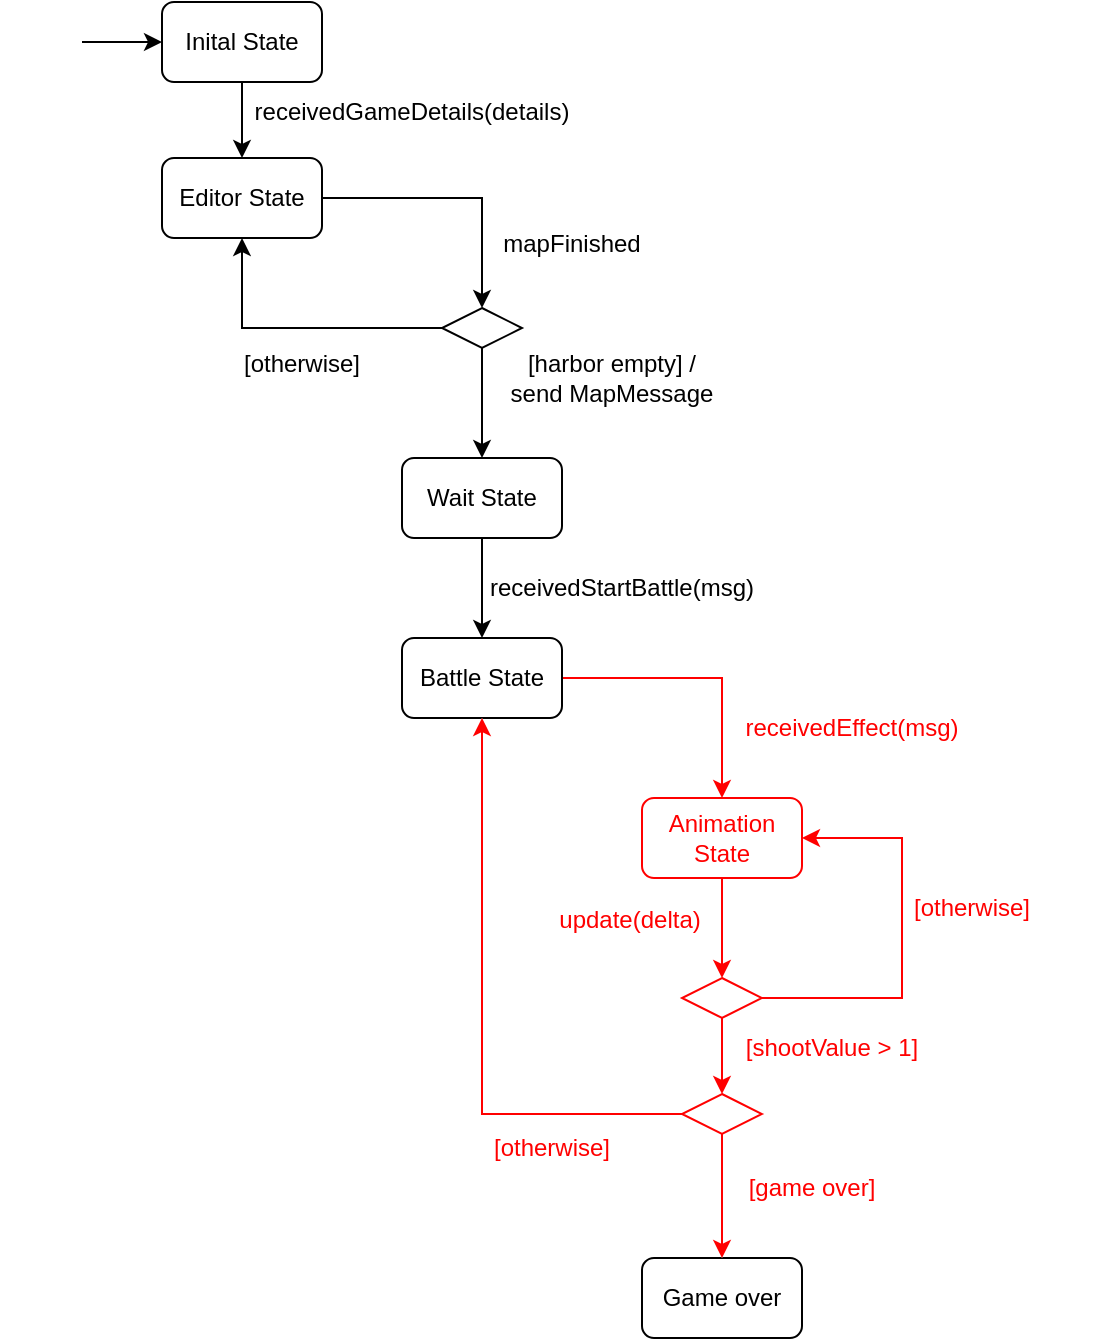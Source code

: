 <mxfile version="24.7.17">
  <diagram name="Page-1" id="58cdce13-f638-feb5-8d6f-7d28b1aa9fa0">
    <mxGraphModel dx="1888" dy="758" grid="1" gridSize="10" guides="1" tooltips="1" connect="1" arrows="1" fold="1" page="1" pageScale="1" pageWidth="1100" pageHeight="850" background="none" math="0" shadow="0">
      <root>
        <mxCell id="0" />
        <mxCell id="1" parent="0" />
        <mxCell id="PvtSx2TE44ImXU76YJWu-1" value="" style="ellipse;html=1;shape=startState;rounded=1;shadow=0;comic=0;labelBackgroundColor=none;fontFamily=Verdana;fontSize=12;align=center;direction=south;strokeColor=#FFFFFF;fillColor=default;" parent="1" vertex="1">
          <mxGeometry x="120" y="122" width="40" height="40" as="geometry" />
        </mxCell>
        <mxCell id="PvtSx2TE44ImXU76YJWu-2" value="" style="endArrow=classic;html=1;rounded=0;" parent="1" edge="1">
          <mxGeometry width="50" height="50" relative="1" as="geometry">
            <mxPoint x="160" y="142" as="sourcePoint" />
            <mxPoint x="200" y="142" as="targetPoint" />
          </mxGeometry>
        </mxCell>
        <mxCell id="RBfQREDh2JjxDHH6yEw3-2" style="edgeStyle=orthogonalEdgeStyle;rounded=0;orthogonalLoop=1;jettySize=auto;html=1;exitX=0.5;exitY=1;exitDx=0;exitDy=0;entryX=0.5;entryY=0;entryDx=0;entryDy=0;" parent="1" source="PvtSx2TE44ImXU76YJWu-3" target="PvtSx2TE44ImXU76YJWu-4" edge="1">
          <mxGeometry relative="1" as="geometry" />
        </mxCell>
        <mxCell id="PvtSx2TE44ImXU76YJWu-3" value="Inital State" style="rounded=1;whiteSpace=wrap;html=1;" parent="1" vertex="1">
          <mxGeometry x="200" y="122" width="80" height="40" as="geometry" />
        </mxCell>
        <mxCell id="PvtSx2TE44ImXU76YJWu-15" style="edgeStyle=orthogonalEdgeStyle;rounded=0;orthogonalLoop=1;jettySize=auto;html=1;exitX=1;exitY=0.5;exitDx=0;exitDy=0;entryX=0.5;entryY=0;entryDx=0;entryDy=0;" parent="1" source="PvtSx2TE44ImXU76YJWu-4" target="PvtSx2TE44ImXU76YJWu-13" edge="1">
          <mxGeometry relative="1" as="geometry" />
        </mxCell>
        <mxCell id="PvtSx2TE44ImXU76YJWu-4" value="Editor State" style="rounded=1;whiteSpace=wrap;html=1;" parent="1" vertex="1">
          <mxGeometry x="200" y="200" width="80" height="40" as="geometry" />
        </mxCell>
        <mxCell id="CxJqoCwi-yU1Qsi8TlNJ-1" style="edgeStyle=orthogonalEdgeStyle;rounded=0;orthogonalLoop=1;jettySize=auto;html=1;entryX=0.5;entryY=0;entryDx=0;entryDy=0;strokeColor=#FF0000;" edge="1" parent="1" source="PvtSx2TE44ImXU76YJWu-5" target="PvtSx2TE44ImXU76YJWu-6">
          <mxGeometry relative="1" as="geometry" />
        </mxCell>
        <mxCell id="PvtSx2TE44ImXU76YJWu-5" value="Battle State" style="rounded=1;whiteSpace=wrap;html=1;" parent="1" vertex="1">
          <mxGeometry x="320" y="440" width="80" height="40" as="geometry" />
        </mxCell>
        <mxCell id="CxJqoCwi-yU1Qsi8TlNJ-4" style="edgeStyle=orthogonalEdgeStyle;rounded=0;orthogonalLoop=1;jettySize=auto;html=1;entryX=0.5;entryY=0;entryDx=0;entryDy=0;strokeColor=#FF0000;" edge="1" parent="1" source="PvtSx2TE44ImXU76YJWu-6" target="CxJqoCwi-yU1Qsi8TlNJ-3">
          <mxGeometry relative="1" as="geometry" />
        </mxCell>
        <mxCell id="PvtSx2TE44ImXU76YJWu-6" value="Animation State" style="rounded=1;whiteSpace=wrap;html=1;strokeColor=#FF0000;fontColor=#FF0000;" parent="1" vertex="1">
          <mxGeometry x="440" y="520" width="80" height="40" as="geometry" />
        </mxCell>
        <mxCell id="PvtSx2TE44ImXU76YJWu-7" value="Game over" style="rounded=1;whiteSpace=wrap;html=1;" parent="1" vertex="1">
          <mxGeometry x="440" y="750" width="80" height="40" as="geometry" />
        </mxCell>
        <mxCell id="PvtSx2TE44ImXU76YJWu-16" style="edgeStyle=orthogonalEdgeStyle;rounded=0;orthogonalLoop=1;jettySize=auto;html=1;exitX=0.5;exitY=1;exitDx=0;exitDy=0;" parent="1" source="PvtSx2TE44ImXU76YJWu-13" edge="1">
          <mxGeometry relative="1" as="geometry">
            <mxPoint x="360" y="350" as="targetPoint" />
          </mxGeometry>
        </mxCell>
        <mxCell id="PvtSx2TE44ImXU76YJWu-17" style="edgeStyle=orthogonalEdgeStyle;rounded=0;orthogonalLoop=1;jettySize=auto;html=1;exitX=0;exitY=0.5;exitDx=0;exitDy=0;entryX=0.5;entryY=1;entryDx=0;entryDy=0;" parent="1" source="PvtSx2TE44ImXU76YJWu-13" target="PvtSx2TE44ImXU76YJWu-4" edge="1">
          <mxGeometry relative="1" as="geometry" />
        </mxCell>
        <mxCell id="PvtSx2TE44ImXU76YJWu-13" value="" style="rhombus;whiteSpace=wrap;html=1;" parent="1" vertex="1">
          <mxGeometry x="340" y="275" width="40" height="20" as="geometry" />
        </mxCell>
        <mxCell id="PvtSx2TE44ImXU76YJWu-28" value="mapFinished" style="text;html=1;align=center;verticalAlign=middle;whiteSpace=wrap;rounded=0;" parent="1" vertex="1">
          <mxGeometry x="360" y="228" width="90" height="30" as="geometry" />
        </mxCell>
        <mxCell id="PvtSx2TE44ImXU76YJWu-29" value="[harbor empty] /&lt;br&gt;send MapMessage" style="text;html=1;align=center;verticalAlign=middle;whiteSpace=wrap;rounded=0;" parent="1" vertex="1">
          <mxGeometry x="360" y="295" width="130" height="30" as="geometry" />
        </mxCell>
        <mxCell id="PvtSx2TE44ImXU76YJWu-30" value="[otherwise]" style="text;html=1;align=center;verticalAlign=middle;whiteSpace=wrap;rounded=0;" parent="1" vertex="1">
          <mxGeometry x="240" y="288" width="60" height="30" as="geometry" />
        </mxCell>
        <mxCell id="PvtSx2TE44ImXU76YJWu-33" value="" style="endArrow=classic;html=1;rounded=0;exitX=0.5;exitY=1;exitDx=0;exitDy=0;entryX=0.5;entryY=0;entryDx=0;entryDy=0;strokeColor=#FFFFFF;fontColor=default;" parent="1" source="CxJqoCwi-yU1Qsi8TlNJ-6" target="PvtSx2TE44ImXU76YJWu-7" edge="1">
          <mxGeometry width="50" height="50" relative="1" as="geometry">
            <mxPoint x="480" y="648" as="sourcePoint" />
            <mxPoint x="630" y="548" as="targetPoint" />
          </mxGeometry>
        </mxCell>
        <mxCell id="PvtSx2TE44ImXU76YJWu-34" value="" style="endArrow=classic;html=1;rounded=0;exitX=0;exitY=0.5;exitDx=0;exitDy=0;entryX=0.5;entryY=1;entryDx=0;entryDy=0;strokeColor=#FFFFFF;fontColor=default;" parent="1" target="PvtSx2TE44ImXU76YJWu-5" edge="1">
          <mxGeometry width="50" height="50" relative="1" as="geometry">
            <mxPoint x="460" y="638" as="sourcePoint" />
            <mxPoint x="630" y="548" as="targetPoint" />
            <Array as="points">
              <mxPoint x="360" y="638" />
            </Array>
          </mxGeometry>
        </mxCell>
        <mxCell id="PvtSx2TE44ImXU76YJWu-40" value="[otherwise]" style="text;html=1;align=center;verticalAlign=middle;whiteSpace=wrap;rounded=0;fontColor=#FFFFFF;" parent="1" vertex="1">
          <mxGeometry x="330" y="638" width="60" height="30" as="geometry" />
        </mxCell>
        <mxCell id="RBfQREDh2JjxDHH6yEw3-3" value="receivedGameDetails(details)" style="text;html=1;align=center;verticalAlign=middle;whiteSpace=wrap;rounded=0;" parent="1" vertex="1">
          <mxGeometry x="240" y="162" width="170" height="30" as="geometry" />
        </mxCell>
        <mxCell id="RBfQREDh2JjxDHH6yEw3-6" style="edgeStyle=orthogonalEdgeStyle;rounded=0;orthogonalLoop=1;jettySize=auto;html=1;exitX=0.5;exitY=1;exitDx=0;exitDy=0;" parent="1" source="RBfQREDh2JjxDHH6yEw3-4" target="PvtSx2TE44ImXU76YJWu-5" edge="1">
          <mxGeometry relative="1" as="geometry" />
        </mxCell>
        <mxCell id="RBfQREDh2JjxDHH6yEw3-4" value="Wait State" style="rounded=1;whiteSpace=wrap;html=1;" parent="1" vertex="1">
          <mxGeometry x="320" y="350" width="80" height="40" as="geometry" />
        </mxCell>
        <mxCell id="RBfQREDh2JjxDHH6yEw3-7" value="receivedStartBattle(msg)" style="text;html=1;align=center;verticalAlign=middle;whiteSpace=wrap;rounded=0;" parent="1" vertex="1">
          <mxGeometry x="360" y="400" width="140" height="30" as="geometry" />
        </mxCell>
        <mxCell id="RBfQREDh2JjxDHH6yEw3-11" value="[otherwise]" style="text;html=1;align=center;verticalAlign=middle;whiteSpace=wrap;rounded=0;fontColor=#FF0000;" parent="1" vertex="1">
          <mxGeometry x="540" y="560" width="130" height="30" as="geometry" />
        </mxCell>
        <mxCell id="CxJqoCwi-yU1Qsi8TlNJ-2" value="receivedEffect(msg)" style="text;html=1;align=center;verticalAlign=middle;whiteSpace=wrap;rounded=0;fontColor=#FF0000;" vertex="1" parent="1">
          <mxGeometry x="480" y="470" width="130" height="30" as="geometry" />
        </mxCell>
        <mxCell id="CxJqoCwi-yU1Qsi8TlNJ-5" style="edgeStyle=orthogonalEdgeStyle;rounded=0;orthogonalLoop=1;jettySize=auto;html=1;entryX=1;entryY=0.5;entryDx=0;entryDy=0;strokeColor=#FF0000;" edge="1" parent="1" source="CxJqoCwi-yU1Qsi8TlNJ-3" target="PvtSx2TE44ImXU76YJWu-6">
          <mxGeometry relative="1" as="geometry">
            <Array as="points">
              <mxPoint x="570" y="620" />
              <mxPoint x="570" y="540" />
            </Array>
          </mxGeometry>
        </mxCell>
        <mxCell id="CxJqoCwi-yU1Qsi8TlNJ-9" style="edgeStyle=orthogonalEdgeStyle;rounded=0;orthogonalLoop=1;jettySize=auto;html=1;entryX=0.5;entryY=0;entryDx=0;entryDy=0;strokeColor=#FF0000;" edge="1" parent="1" source="CxJqoCwi-yU1Qsi8TlNJ-3" target="CxJqoCwi-yU1Qsi8TlNJ-6">
          <mxGeometry relative="1" as="geometry" />
        </mxCell>
        <mxCell id="CxJqoCwi-yU1Qsi8TlNJ-3" value="" style="rhombus;whiteSpace=wrap;html=1;strokeColor=#FF0000;" vertex="1" parent="1">
          <mxGeometry x="460" y="610" width="40" height="20" as="geometry" />
        </mxCell>
        <mxCell id="CxJqoCwi-yU1Qsi8TlNJ-10" style="edgeStyle=orthogonalEdgeStyle;rounded=0;orthogonalLoop=1;jettySize=auto;html=1;entryX=0.5;entryY=0;entryDx=0;entryDy=0;strokeColor=#FF0000;" edge="1" parent="1" source="CxJqoCwi-yU1Qsi8TlNJ-6" target="PvtSx2TE44ImXU76YJWu-7">
          <mxGeometry relative="1" as="geometry" />
        </mxCell>
        <mxCell id="CxJqoCwi-yU1Qsi8TlNJ-11" style="edgeStyle=orthogonalEdgeStyle;rounded=0;orthogonalLoop=1;jettySize=auto;html=1;entryX=0.5;entryY=1;entryDx=0;entryDy=0;strokeColor=#FF0000;" edge="1" parent="1" source="CxJqoCwi-yU1Qsi8TlNJ-6" target="PvtSx2TE44ImXU76YJWu-5">
          <mxGeometry relative="1" as="geometry" />
        </mxCell>
        <mxCell id="CxJqoCwi-yU1Qsi8TlNJ-6" value="" style="rhombus;whiteSpace=wrap;html=1;strokeColor=#FF0000;" vertex="1" parent="1">
          <mxGeometry x="460" y="668" width="40" height="20" as="geometry" />
        </mxCell>
        <mxCell id="CxJqoCwi-yU1Qsi8TlNJ-12" value="[shootValue &amp;gt; 1]" style="text;html=1;align=center;verticalAlign=middle;whiteSpace=wrap;rounded=0;fontColor=#FF0000;" vertex="1" parent="1">
          <mxGeometry x="470" y="630" width="130" height="30" as="geometry" />
        </mxCell>
        <mxCell id="CxJqoCwi-yU1Qsi8TlNJ-13" value="update(delta)" style="text;html=1;align=center;verticalAlign=middle;whiteSpace=wrap;rounded=0;fontColor=#FF0000;" vertex="1" parent="1">
          <mxGeometry x="369" y="566" width="130" height="30" as="geometry" />
        </mxCell>
        <mxCell id="CxJqoCwi-yU1Qsi8TlNJ-14" value="[otherwise]" style="text;html=1;align=center;verticalAlign=middle;whiteSpace=wrap;rounded=0;fontColor=#FF0000;" vertex="1" parent="1">
          <mxGeometry x="330" y="680" width="130" height="30" as="geometry" />
        </mxCell>
        <mxCell id="CxJqoCwi-yU1Qsi8TlNJ-15" value="[game over]" style="text;html=1;align=center;verticalAlign=middle;whiteSpace=wrap;rounded=0;fontColor=#FF0000;" vertex="1" parent="1">
          <mxGeometry x="460" y="700" width="130" height="30" as="geometry" />
        </mxCell>
      </root>
    </mxGraphModel>
  </diagram>
</mxfile>
